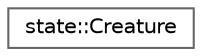 digraph "Graphical Class Hierarchy"
{
 // LATEX_PDF_SIZE
  bgcolor="transparent";
  edge [fontname=Helvetica,fontsize=10,labelfontname=Helvetica,labelfontsize=10];
  node [fontname=Helvetica,fontsize=10,shape=box,height=0.2,width=0.4];
  rankdir="LR";
  Node0 [label="state::Creature",height=0.2,width=0.4,color="grey40", fillcolor="white", style="filled",URL="$classstate_1_1_creature.html",tooltip="class Creature -"];
}
